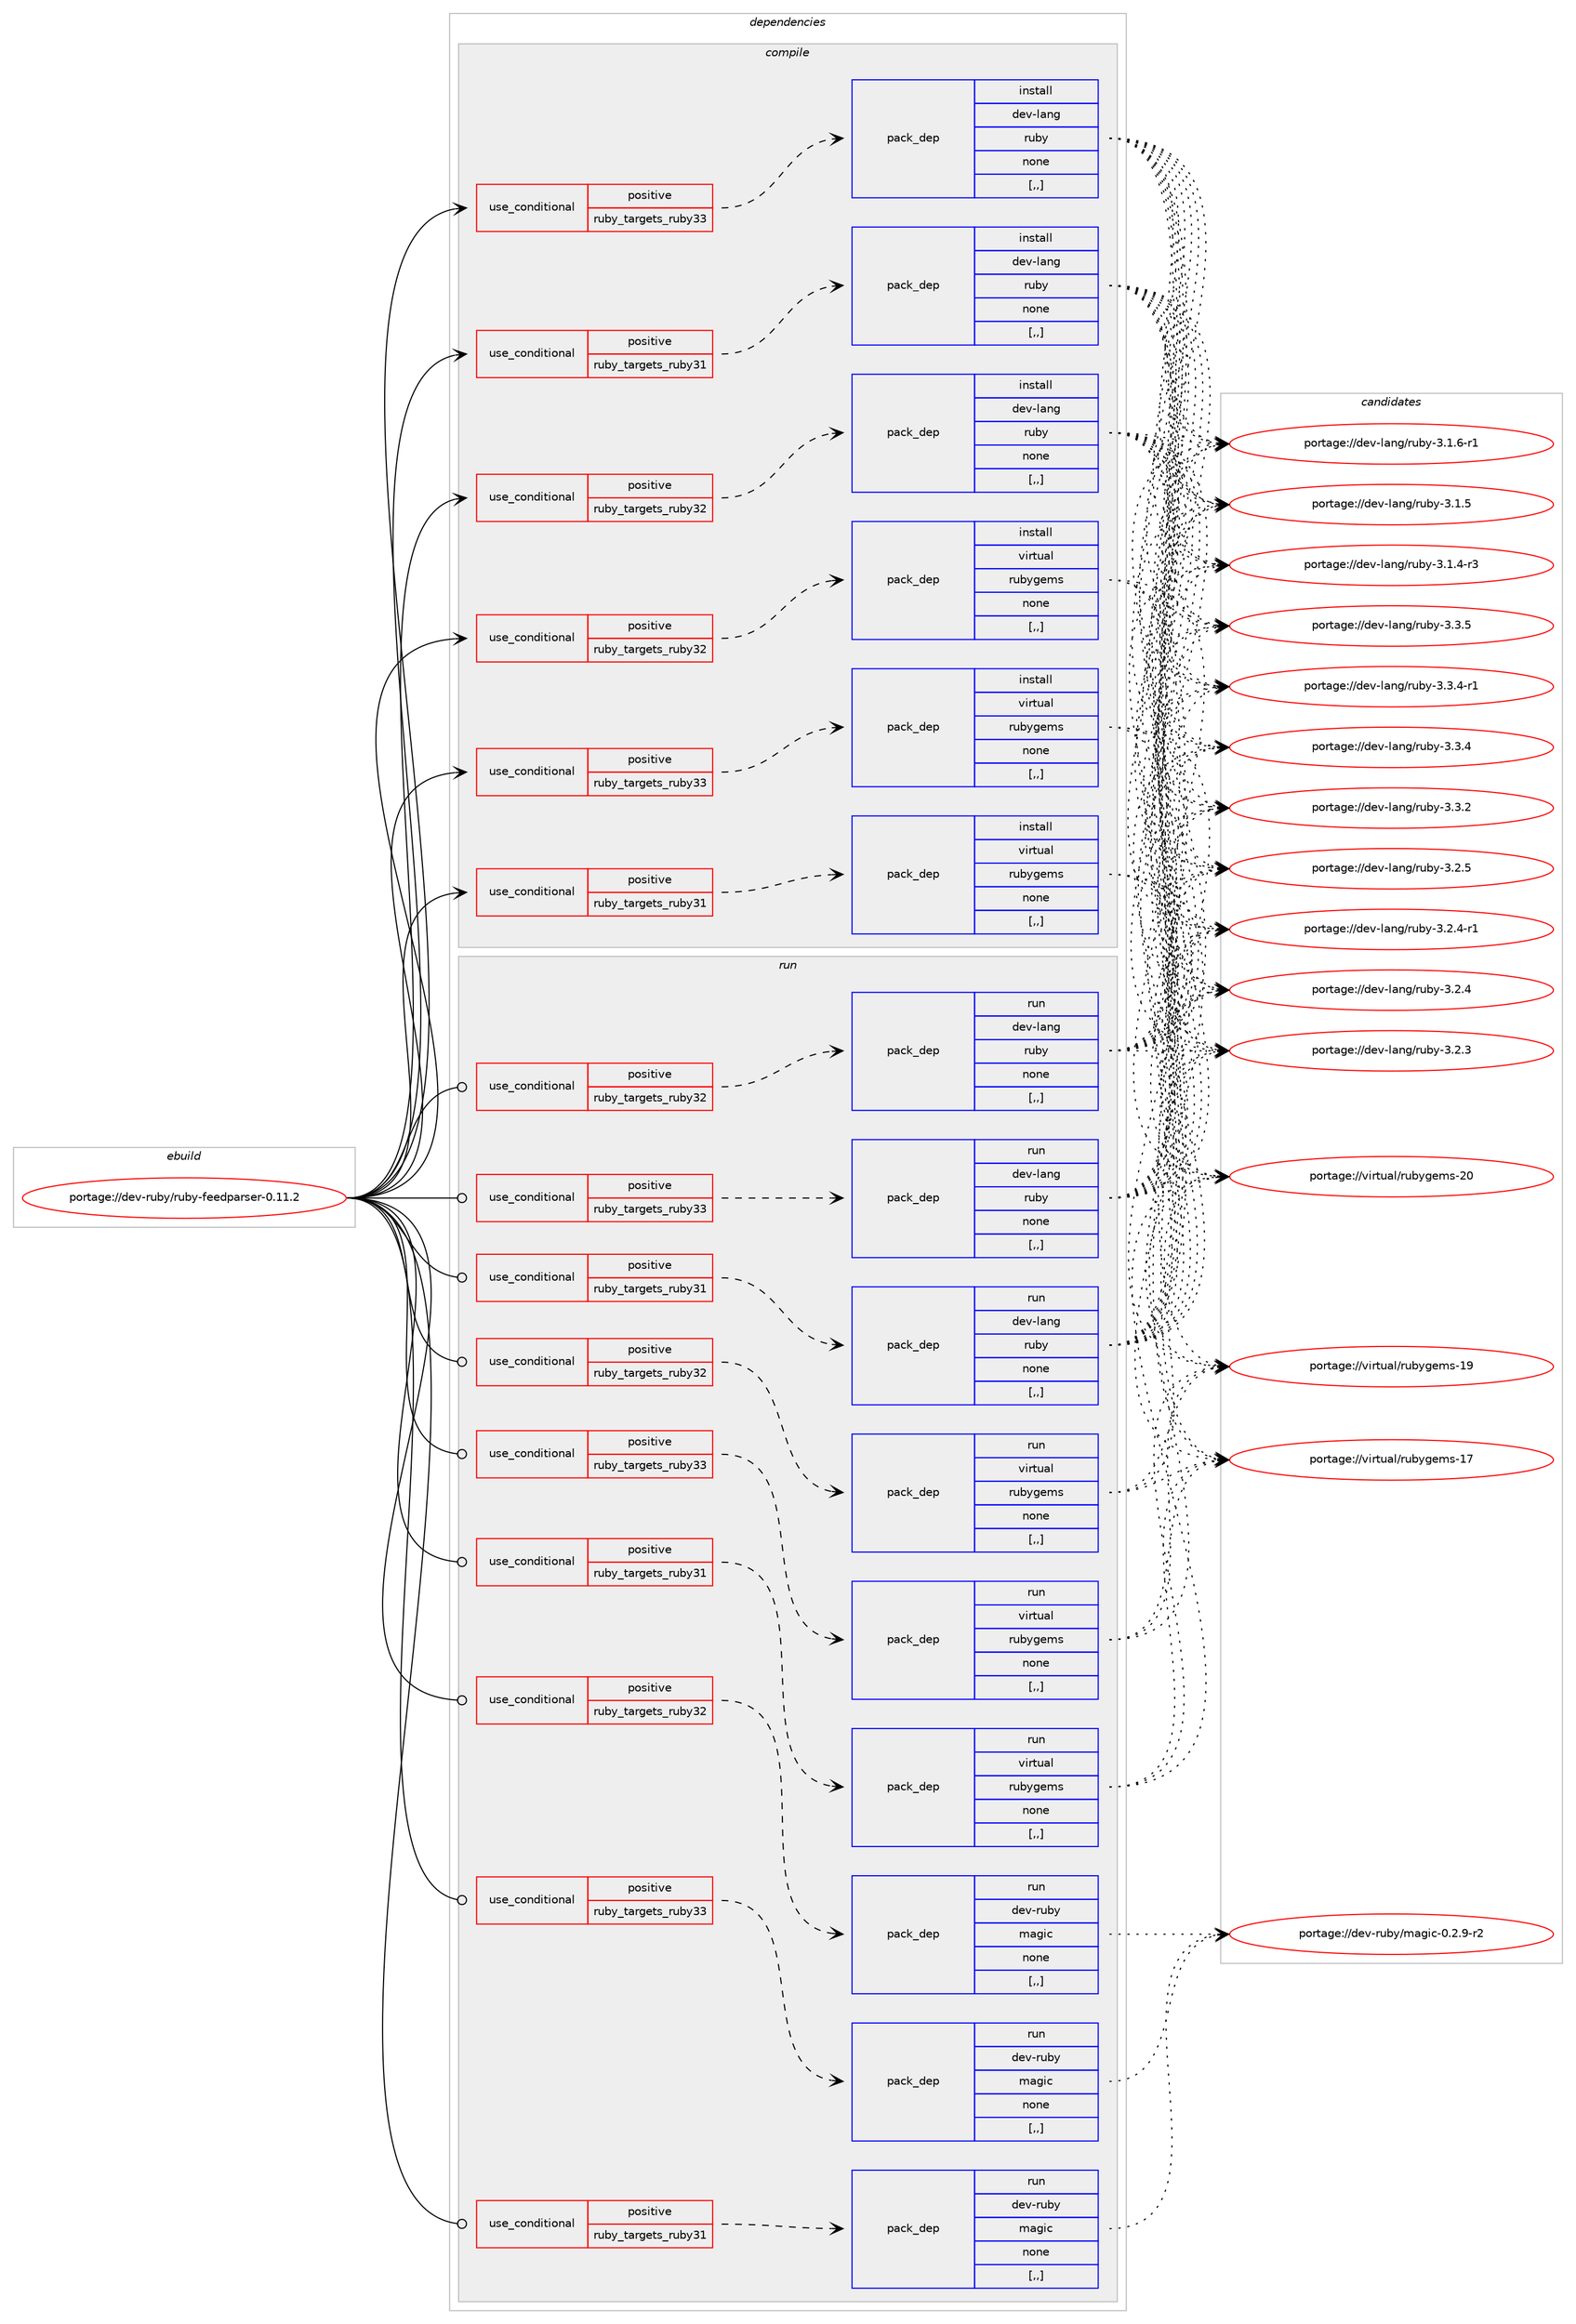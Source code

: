 digraph prolog {

# *************
# Graph options
# *************

newrank=true;
concentrate=true;
compound=true;
graph [rankdir=LR,fontname=Helvetica,fontsize=10,ranksep=1.5];#, ranksep=2.5, nodesep=0.2];
edge  [arrowhead=vee];
node  [fontname=Helvetica,fontsize=10];

# **********
# The ebuild
# **********

subgraph cluster_leftcol {
color=gray;
label=<<i>ebuild</i>>;
id [label="portage://dev-ruby/ruby-feedparser-0.11.2", color=red, width=4, href="../dev-ruby/ruby-feedparser-0.11.2.svg"];
}

# ****************
# The dependencies
# ****************

subgraph cluster_midcol {
color=gray;
label=<<i>dependencies</i>>;
subgraph cluster_compile {
fillcolor="#eeeeee";
style=filled;
label=<<i>compile</i>>;
subgraph cond186528 {
dependency697013 [label=<<TABLE BORDER="0" CELLBORDER="1" CELLSPACING="0" CELLPADDING="4"><TR><TD ROWSPAN="3" CELLPADDING="10">use_conditional</TD></TR><TR><TD>positive</TD></TR><TR><TD>ruby_targets_ruby31</TD></TR></TABLE>>, shape=none, color=red];
subgraph pack505507 {
dependency697014 [label=<<TABLE BORDER="0" CELLBORDER="1" CELLSPACING="0" CELLPADDING="4" WIDTH="220"><TR><TD ROWSPAN="6" CELLPADDING="30">pack_dep</TD></TR><TR><TD WIDTH="110">install</TD></TR><TR><TD>dev-lang</TD></TR><TR><TD>ruby</TD></TR><TR><TD>none</TD></TR><TR><TD>[,,]</TD></TR></TABLE>>, shape=none, color=blue];
}
dependency697013:e -> dependency697014:w [weight=20,style="dashed",arrowhead="vee"];
}
id:e -> dependency697013:w [weight=20,style="solid",arrowhead="vee"];
subgraph cond186529 {
dependency697015 [label=<<TABLE BORDER="0" CELLBORDER="1" CELLSPACING="0" CELLPADDING="4"><TR><TD ROWSPAN="3" CELLPADDING="10">use_conditional</TD></TR><TR><TD>positive</TD></TR><TR><TD>ruby_targets_ruby31</TD></TR></TABLE>>, shape=none, color=red];
subgraph pack505508 {
dependency697016 [label=<<TABLE BORDER="0" CELLBORDER="1" CELLSPACING="0" CELLPADDING="4" WIDTH="220"><TR><TD ROWSPAN="6" CELLPADDING="30">pack_dep</TD></TR><TR><TD WIDTH="110">install</TD></TR><TR><TD>virtual</TD></TR><TR><TD>rubygems</TD></TR><TR><TD>none</TD></TR><TR><TD>[,,]</TD></TR></TABLE>>, shape=none, color=blue];
}
dependency697015:e -> dependency697016:w [weight=20,style="dashed",arrowhead="vee"];
}
id:e -> dependency697015:w [weight=20,style="solid",arrowhead="vee"];
subgraph cond186530 {
dependency697017 [label=<<TABLE BORDER="0" CELLBORDER="1" CELLSPACING="0" CELLPADDING="4"><TR><TD ROWSPAN="3" CELLPADDING="10">use_conditional</TD></TR><TR><TD>positive</TD></TR><TR><TD>ruby_targets_ruby32</TD></TR></TABLE>>, shape=none, color=red];
subgraph pack505509 {
dependency697018 [label=<<TABLE BORDER="0" CELLBORDER="1" CELLSPACING="0" CELLPADDING="4" WIDTH="220"><TR><TD ROWSPAN="6" CELLPADDING="30">pack_dep</TD></TR><TR><TD WIDTH="110">install</TD></TR><TR><TD>dev-lang</TD></TR><TR><TD>ruby</TD></TR><TR><TD>none</TD></TR><TR><TD>[,,]</TD></TR></TABLE>>, shape=none, color=blue];
}
dependency697017:e -> dependency697018:w [weight=20,style="dashed",arrowhead="vee"];
}
id:e -> dependency697017:w [weight=20,style="solid",arrowhead="vee"];
subgraph cond186531 {
dependency697019 [label=<<TABLE BORDER="0" CELLBORDER="1" CELLSPACING="0" CELLPADDING="4"><TR><TD ROWSPAN="3" CELLPADDING="10">use_conditional</TD></TR><TR><TD>positive</TD></TR><TR><TD>ruby_targets_ruby32</TD></TR></TABLE>>, shape=none, color=red];
subgraph pack505510 {
dependency697020 [label=<<TABLE BORDER="0" CELLBORDER="1" CELLSPACING="0" CELLPADDING="4" WIDTH="220"><TR><TD ROWSPAN="6" CELLPADDING="30">pack_dep</TD></TR><TR><TD WIDTH="110">install</TD></TR><TR><TD>virtual</TD></TR><TR><TD>rubygems</TD></TR><TR><TD>none</TD></TR><TR><TD>[,,]</TD></TR></TABLE>>, shape=none, color=blue];
}
dependency697019:e -> dependency697020:w [weight=20,style="dashed",arrowhead="vee"];
}
id:e -> dependency697019:w [weight=20,style="solid",arrowhead="vee"];
subgraph cond186532 {
dependency697021 [label=<<TABLE BORDER="0" CELLBORDER="1" CELLSPACING="0" CELLPADDING="4"><TR><TD ROWSPAN="3" CELLPADDING="10">use_conditional</TD></TR><TR><TD>positive</TD></TR><TR><TD>ruby_targets_ruby33</TD></TR></TABLE>>, shape=none, color=red];
subgraph pack505511 {
dependency697022 [label=<<TABLE BORDER="0" CELLBORDER="1" CELLSPACING="0" CELLPADDING="4" WIDTH="220"><TR><TD ROWSPAN="6" CELLPADDING="30">pack_dep</TD></TR><TR><TD WIDTH="110">install</TD></TR><TR><TD>dev-lang</TD></TR><TR><TD>ruby</TD></TR><TR><TD>none</TD></TR><TR><TD>[,,]</TD></TR></TABLE>>, shape=none, color=blue];
}
dependency697021:e -> dependency697022:w [weight=20,style="dashed",arrowhead="vee"];
}
id:e -> dependency697021:w [weight=20,style="solid",arrowhead="vee"];
subgraph cond186533 {
dependency697023 [label=<<TABLE BORDER="0" CELLBORDER="1" CELLSPACING="0" CELLPADDING="4"><TR><TD ROWSPAN="3" CELLPADDING="10">use_conditional</TD></TR><TR><TD>positive</TD></TR><TR><TD>ruby_targets_ruby33</TD></TR></TABLE>>, shape=none, color=red];
subgraph pack505512 {
dependency697024 [label=<<TABLE BORDER="0" CELLBORDER="1" CELLSPACING="0" CELLPADDING="4" WIDTH="220"><TR><TD ROWSPAN="6" CELLPADDING="30">pack_dep</TD></TR><TR><TD WIDTH="110">install</TD></TR><TR><TD>virtual</TD></TR><TR><TD>rubygems</TD></TR><TR><TD>none</TD></TR><TR><TD>[,,]</TD></TR></TABLE>>, shape=none, color=blue];
}
dependency697023:e -> dependency697024:w [weight=20,style="dashed",arrowhead="vee"];
}
id:e -> dependency697023:w [weight=20,style="solid",arrowhead="vee"];
}
subgraph cluster_compileandrun {
fillcolor="#eeeeee";
style=filled;
label=<<i>compile and run</i>>;
}
subgraph cluster_run {
fillcolor="#eeeeee";
style=filled;
label=<<i>run</i>>;
subgraph cond186534 {
dependency697025 [label=<<TABLE BORDER="0" CELLBORDER="1" CELLSPACING="0" CELLPADDING="4"><TR><TD ROWSPAN="3" CELLPADDING="10">use_conditional</TD></TR><TR><TD>positive</TD></TR><TR><TD>ruby_targets_ruby31</TD></TR></TABLE>>, shape=none, color=red];
subgraph pack505513 {
dependency697026 [label=<<TABLE BORDER="0" CELLBORDER="1" CELLSPACING="0" CELLPADDING="4" WIDTH="220"><TR><TD ROWSPAN="6" CELLPADDING="30">pack_dep</TD></TR><TR><TD WIDTH="110">run</TD></TR><TR><TD>dev-lang</TD></TR><TR><TD>ruby</TD></TR><TR><TD>none</TD></TR><TR><TD>[,,]</TD></TR></TABLE>>, shape=none, color=blue];
}
dependency697025:e -> dependency697026:w [weight=20,style="dashed",arrowhead="vee"];
}
id:e -> dependency697025:w [weight=20,style="solid",arrowhead="odot"];
subgraph cond186535 {
dependency697027 [label=<<TABLE BORDER="0" CELLBORDER="1" CELLSPACING="0" CELLPADDING="4"><TR><TD ROWSPAN="3" CELLPADDING="10">use_conditional</TD></TR><TR><TD>positive</TD></TR><TR><TD>ruby_targets_ruby31</TD></TR></TABLE>>, shape=none, color=red];
subgraph pack505514 {
dependency697028 [label=<<TABLE BORDER="0" CELLBORDER="1" CELLSPACING="0" CELLPADDING="4" WIDTH="220"><TR><TD ROWSPAN="6" CELLPADDING="30">pack_dep</TD></TR><TR><TD WIDTH="110">run</TD></TR><TR><TD>dev-ruby</TD></TR><TR><TD>magic</TD></TR><TR><TD>none</TD></TR><TR><TD>[,,]</TD></TR></TABLE>>, shape=none, color=blue];
}
dependency697027:e -> dependency697028:w [weight=20,style="dashed",arrowhead="vee"];
}
id:e -> dependency697027:w [weight=20,style="solid",arrowhead="odot"];
subgraph cond186536 {
dependency697029 [label=<<TABLE BORDER="0" CELLBORDER="1" CELLSPACING="0" CELLPADDING="4"><TR><TD ROWSPAN="3" CELLPADDING="10">use_conditional</TD></TR><TR><TD>positive</TD></TR><TR><TD>ruby_targets_ruby31</TD></TR></TABLE>>, shape=none, color=red];
subgraph pack505515 {
dependency697030 [label=<<TABLE BORDER="0" CELLBORDER="1" CELLSPACING="0" CELLPADDING="4" WIDTH="220"><TR><TD ROWSPAN="6" CELLPADDING="30">pack_dep</TD></TR><TR><TD WIDTH="110">run</TD></TR><TR><TD>virtual</TD></TR><TR><TD>rubygems</TD></TR><TR><TD>none</TD></TR><TR><TD>[,,]</TD></TR></TABLE>>, shape=none, color=blue];
}
dependency697029:e -> dependency697030:w [weight=20,style="dashed",arrowhead="vee"];
}
id:e -> dependency697029:w [weight=20,style="solid",arrowhead="odot"];
subgraph cond186537 {
dependency697031 [label=<<TABLE BORDER="0" CELLBORDER="1" CELLSPACING="0" CELLPADDING="4"><TR><TD ROWSPAN="3" CELLPADDING="10">use_conditional</TD></TR><TR><TD>positive</TD></TR><TR><TD>ruby_targets_ruby32</TD></TR></TABLE>>, shape=none, color=red];
subgraph pack505516 {
dependency697032 [label=<<TABLE BORDER="0" CELLBORDER="1" CELLSPACING="0" CELLPADDING="4" WIDTH="220"><TR><TD ROWSPAN="6" CELLPADDING="30">pack_dep</TD></TR><TR><TD WIDTH="110">run</TD></TR><TR><TD>dev-lang</TD></TR><TR><TD>ruby</TD></TR><TR><TD>none</TD></TR><TR><TD>[,,]</TD></TR></TABLE>>, shape=none, color=blue];
}
dependency697031:e -> dependency697032:w [weight=20,style="dashed",arrowhead="vee"];
}
id:e -> dependency697031:w [weight=20,style="solid",arrowhead="odot"];
subgraph cond186538 {
dependency697033 [label=<<TABLE BORDER="0" CELLBORDER="1" CELLSPACING="0" CELLPADDING="4"><TR><TD ROWSPAN="3" CELLPADDING="10">use_conditional</TD></TR><TR><TD>positive</TD></TR><TR><TD>ruby_targets_ruby32</TD></TR></TABLE>>, shape=none, color=red];
subgraph pack505517 {
dependency697034 [label=<<TABLE BORDER="0" CELLBORDER="1" CELLSPACING="0" CELLPADDING="4" WIDTH="220"><TR><TD ROWSPAN="6" CELLPADDING="30">pack_dep</TD></TR><TR><TD WIDTH="110">run</TD></TR><TR><TD>dev-ruby</TD></TR><TR><TD>magic</TD></TR><TR><TD>none</TD></TR><TR><TD>[,,]</TD></TR></TABLE>>, shape=none, color=blue];
}
dependency697033:e -> dependency697034:w [weight=20,style="dashed",arrowhead="vee"];
}
id:e -> dependency697033:w [weight=20,style="solid",arrowhead="odot"];
subgraph cond186539 {
dependency697035 [label=<<TABLE BORDER="0" CELLBORDER="1" CELLSPACING="0" CELLPADDING="4"><TR><TD ROWSPAN="3" CELLPADDING="10">use_conditional</TD></TR><TR><TD>positive</TD></TR><TR><TD>ruby_targets_ruby32</TD></TR></TABLE>>, shape=none, color=red];
subgraph pack505518 {
dependency697036 [label=<<TABLE BORDER="0" CELLBORDER="1" CELLSPACING="0" CELLPADDING="4" WIDTH="220"><TR><TD ROWSPAN="6" CELLPADDING="30">pack_dep</TD></TR><TR><TD WIDTH="110">run</TD></TR><TR><TD>virtual</TD></TR><TR><TD>rubygems</TD></TR><TR><TD>none</TD></TR><TR><TD>[,,]</TD></TR></TABLE>>, shape=none, color=blue];
}
dependency697035:e -> dependency697036:w [weight=20,style="dashed",arrowhead="vee"];
}
id:e -> dependency697035:w [weight=20,style="solid",arrowhead="odot"];
subgraph cond186540 {
dependency697037 [label=<<TABLE BORDER="0" CELLBORDER="1" CELLSPACING="0" CELLPADDING="4"><TR><TD ROWSPAN="3" CELLPADDING="10">use_conditional</TD></TR><TR><TD>positive</TD></TR><TR><TD>ruby_targets_ruby33</TD></TR></TABLE>>, shape=none, color=red];
subgraph pack505519 {
dependency697038 [label=<<TABLE BORDER="0" CELLBORDER="1" CELLSPACING="0" CELLPADDING="4" WIDTH="220"><TR><TD ROWSPAN="6" CELLPADDING="30">pack_dep</TD></TR><TR><TD WIDTH="110">run</TD></TR><TR><TD>dev-lang</TD></TR><TR><TD>ruby</TD></TR><TR><TD>none</TD></TR><TR><TD>[,,]</TD></TR></TABLE>>, shape=none, color=blue];
}
dependency697037:e -> dependency697038:w [weight=20,style="dashed",arrowhead="vee"];
}
id:e -> dependency697037:w [weight=20,style="solid",arrowhead="odot"];
subgraph cond186541 {
dependency697039 [label=<<TABLE BORDER="0" CELLBORDER="1" CELLSPACING="0" CELLPADDING="4"><TR><TD ROWSPAN="3" CELLPADDING="10">use_conditional</TD></TR><TR><TD>positive</TD></TR><TR><TD>ruby_targets_ruby33</TD></TR></TABLE>>, shape=none, color=red];
subgraph pack505520 {
dependency697040 [label=<<TABLE BORDER="0" CELLBORDER="1" CELLSPACING="0" CELLPADDING="4" WIDTH="220"><TR><TD ROWSPAN="6" CELLPADDING="30">pack_dep</TD></TR><TR><TD WIDTH="110">run</TD></TR><TR><TD>dev-ruby</TD></TR><TR><TD>magic</TD></TR><TR><TD>none</TD></TR><TR><TD>[,,]</TD></TR></TABLE>>, shape=none, color=blue];
}
dependency697039:e -> dependency697040:w [weight=20,style="dashed",arrowhead="vee"];
}
id:e -> dependency697039:w [weight=20,style="solid",arrowhead="odot"];
subgraph cond186542 {
dependency697041 [label=<<TABLE BORDER="0" CELLBORDER="1" CELLSPACING="0" CELLPADDING="4"><TR><TD ROWSPAN="3" CELLPADDING="10">use_conditional</TD></TR><TR><TD>positive</TD></TR><TR><TD>ruby_targets_ruby33</TD></TR></TABLE>>, shape=none, color=red];
subgraph pack505521 {
dependency697042 [label=<<TABLE BORDER="0" CELLBORDER="1" CELLSPACING="0" CELLPADDING="4" WIDTH="220"><TR><TD ROWSPAN="6" CELLPADDING="30">pack_dep</TD></TR><TR><TD WIDTH="110">run</TD></TR><TR><TD>virtual</TD></TR><TR><TD>rubygems</TD></TR><TR><TD>none</TD></TR><TR><TD>[,,]</TD></TR></TABLE>>, shape=none, color=blue];
}
dependency697041:e -> dependency697042:w [weight=20,style="dashed",arrowhead="vee"];
}
id:e -> dependency697041:w [weight=20,style="solid",arrowhead="odot"];
}
}

# **************
# The candidates
# **************

subgraph cluster_choices {
rank=same;
color=gray;
label=<<i>candidates</i>>;

subgraph choice505507 {
color=black;
nodesep=1;
choice10010111845108971101034711411798121455146514653 [label="portage://dev-lang/ruby-3.3.5", color=red, width=4,href="../dev-lang/ruby-3.3.5.svg"];
choice100101118451089711010347114117981214551465146524511449 [label="portage://dev-lang/ruby-3.3.4-r1", color=red, width=4,href="../dev-lang/ruby-3.3.4-r1.svg"];
choice10010111845108971101034711411798121455146514652 [label="portage://dev-lang/ruby-3.3.4", color=red, width=4,href="../dev-lang/ruby-3.3.4.svg"];
choice10010111845108971101034711411798121455146514650 [label="portage://dev-lang/ruby-3.3.2", color=red, width=4,href="../dev-lang/ruby-3.3.2.svg"];
choice10010111845108971101034711411798121455146504653 [label="portage://dev-lang/ruby-3.2.5", color=red, width=4,href="../dev-lang/ruby-3.2.5.svg"];
choice100101118451089711010347114117981214551465046524511449 [label="portage://dev-lang/ruby-3.2.4-r1", color=red, width=4,href="../dev-lang/ruby-3.2.4-r1.svg"];
choice10010111845108971101034711411798121455146504652 [label="portage://dev-lang/ruby-3.2.4", color=red, width=4,href="../dev-lang/ruby-3.2.4.svg"];
choice10010111845108971101034711411798121455146504651 [label="portage://dev-lang/ruby-3.2.3", color=red, width=4,href="../dev-lang/ruby-3.2.3.svg"];
choice100101118451089711010347114117981214551464946544511449 [label="portage://dev-lang/ruby-3.1.6-r1", color=red, width=4,href="../dev-lang/ruby-3.1.6-r1.svg"];
choice10010111845108971101034711411798121455146494653 [label="portage://dev-lang/ruby-3.1.5", color=red, width=4,href="../dev-lang/ruby-3.1.5.svg"];
choice100101118451089711010347114117981214551464946524511451 [label="portage://dev-lang/ruby-3.1.4-r3", color=red, width=4,href="../dev-lang/ruby-3.1.4-r3.svg"];
dependency697014:e -> choice10010111845108971101034711411798121455146514653:w [style=dotted,weight="100"];
dependency697014:e -> choice100101118451089711010347114117981214551465146524511449:w [style=dotted,weight="100"];
dependency697014:e -> choice10010111845108971101034711411798121455146514652:w [style=dotted,weight="100"];
dependency697014:e -> choice10010111845108971101034711411798121455146514650:w [style=dotted,weight="100"];
dependency697014:e -> choice10010111845108971101034711411798121455146504653:w [style=dotted,weight="100"];
dependency697014:e -> choice100101118451089711010347114117981214551465046524511449:w [style=dotted,weight="100"];
dependency697014:e -> choice10010111845108971101034711411798121455146504652:w [style=dotted,weight="100"];
dependency697014:e -> choice10010111845108971101034711411798121455146504651:w [style=dotted,weight="100"];
dependency697014:e -> choice100101118451089711010347114117981214551464946544511449:w [style=dotted,weight="100"];
dependency697014:e -> choice10010111845108971101034711411798121455146494653:w [style=dotted,weight="100"];
dependency697014:e -> choice100101118451089711010347114117981214551464946524511451:w [style=dotted,weight="100"];
}
subgraph choice505508 {
color=black;
nodesep=1;
choice118105114116117971084711411798121103101109115455048 [label="portage://virtual/rubygems-20", color=red, width=4,href="../virtual/rubygems-20.svg"];
choice118105114116117971084711411798121103101109115454957 [label="portage://virtual/rubygems-19", color=red, width=4,href="../virtual/rubygems-19.svg"];
choice118105114116117971084711411798121103101109115454955 [label="portage://virtual/rubygems-17", color=red, width=4,href="../virtual/rubygems-17.svg"];
dependency697016:e -> choice118105114116117971084711411798121103101109115455048:w [style=dotted,weight="100"];
dependency697016:e -> choice118105114116117971084711411798121103101109115454957:w [style=dotted,weight="100"];
dependency697016:e -> choice118105114116117971084711411798121103101109115454955:w [style=dotted,weight="100"];
}
subgraph choice505509 {
color=black;
nodesep=1;
choice10010111845108971101034711411798121455146514653 [label="portage://dev-lang/ruby-3.3.5", color=red, width=4,href="../dev-lang/ruby-3.3.5.svg"];
choice100101118451089711010347114117981214551465146524511449 [label="portage://dev-lang/ruby-3.3.4-r1", color=red, width=4,href="../dev-lang/ruby-3.3.4-r1.svg"];
choice10010111845108971101034711411798121455146514652 [label="portage://dev-lang/ruby-3.3.4", color=red, width=4,href="../dev-lang/ruby-3.3.4.svg"];
choice10010111845108971101034711411798121455146514650 [label="portage://dev-lang/ruby-3.3.2", color=red, width=4,href="../dev-lang/ruby-3.3.2.svg"];
choice10010111845108971101034711411798121455146504653 [label="portage://dev-lang/ruby-3.2.5", color=red, width=4,href="../dev-lang/ruby-3.2.5.svg"];
choice100101118451089711010347114117981214551465046524511449 [label="portage://dev-lang/ruby-3.2.4-r1", color=red, width=4,href="../dev-lang/ruby-3.2.4-r1.svg"];
choice10010111845108971101034711411798121455146504652 [label="portage://dev-lang/ruby-3.2.4", color=red, width=4,href="../dev-lang/ruby-3.2.4.svg"];
choice10010111845108971101034711411798121455146504651 [label="portage://dev-lang/ruby-3.2.3", color=red, width=4,href="../dev-lang/ruby-3.2.3.svg"];
choice100101118451089711010347114117981214551464946544511449 [label="portage://dev-lang/ruby-3.1.6-r1", color=red, width=4,href="../dev-lang/ruby-3.1.6-r1.svg"];
choice10010111845108971101034711411798121455146494653 [label="portage://dev-lang/ruby-3.1.5", color=red, width=4,href="../dev-lang/ruby-3.1.5.svg"];
choice100101118451089711010347114117981214551464946524511451 [label="portage://dev-lang/ruby-3.1.4-r3", color=red, width=4,href="../dev-lang/ruby-3.1.4-r3.svg"];
dependency697018:e -> choice10010111845108971101034711411798121455146514653:w [style=dotted,weight="100"];
dependency697018:e -> choice100101118451089711010347114117981214551465146524511449:w [style=dotted,weight="100"];
dependency697018:e -> choice10010111845108971101034711411798121455146514652:w [style=dotted,weight="100"];
dependency697018:e -> choice10010111845108971101034711411798121455146514650:w [style=dotted,weight="100"];
dependency697018:e -> choice10010111845108971101034711411798121455146504653:w [style=dotted,weight="100"];
dependency697018:e -> choice100101118451089711010347114117981214551465046524511449:w [style=dotted,weight="100"];
dependency697018:e -> choice10010111845108971101034711411798121455146504652:w [style=dotted,weight="100"];
dependency697018:e -> choice10010111845108971101034711411798121455146504651:w [style=dotted,weight="100"];
dependency697018:e -> choice100101118451089711010347114117981214551464946544511449:w [style=dotted,weight="100"];
dependency697018:e -> choice10010111845108971101034711411798121455146494653:w [style=dotted,weight="100"];
dependency697018:e -> choice100101118451089711010347114117981214551464946524511451:w [style=dotted,weight="100"];
}
subgraph choice505510 {
color=black;
nodesep=1;
choice118105114116117971084711411798121103101109115455048 [label="portage://virtual/rubygems-20", color=red, width=4,href="../virtual/rubygems-20.svg"];
choice118105114116117971084711411798121103101109115454957 [label="portage://virtual/rubygems-19", color=red, width=4,href="../virtual/rubygems-19.svg"];
choice118105114116117971084711411798121103101109115454955 [label="portage://virtual/rubygems-17", color=red, width=4,href="../virtual/rubygems-17.svg"];
dependency697020:e -> choice118105114116117971084711411798121103101109115455048:w [style=dotted,weight="100"];
dependency697020:e -> choice118105114116117971084711411798121103101109115454957:w [style=dotted,weight="100"];
dependency697020:e -> choice118105114116117971084711411798121103101109115454955:w [style=dotted,weight="100"];
}
subgraph choice505511 {
color=black;
nodesep=1;
choice10010111845108971101034711411798121455146514653 [label="portage://dev-lang/ruby-3.3.5", color=red, width=4,href="../dev-lang/ruby-3.3.5.svg"];
choice100101118451089711010347114117981214551465146524511449 [label="portage://dev-lang/ruby-3.3.4-r1", color=red, width=4,href="../dev-lang/ruby-3.3.4-r1.svg"];
choice10010111845108971101034711411798121455146514652 [label="portage://dev-lang/ruby-3.3.4", color=red, width=4,href="../dev-lang/ruby-3.3.4.svg"];
choice10010111845108971101034711411798121455146514650 [label="portage://dev-lang/ruby-3.3.2", color=red, width=4,href="../dev-lang/ruby-3.3.2.svg"];
choice10010111845108971101034711411798121455146504653 [label="portage://dev-lang/ruby-3.2.5", color=red, width=4,href="../dev-lang/ruby-3.2.5.svg"];
choice100101118451089711010347114117981214551465046524511449 [label="portage://dev-lang/ruby-3.2.4-r1", color=red, width=4,href="../dev-lang/ruby-3.2.4-r1.svg"];
choice10010111845108971101034711411798121455146504652 [label="portage://dev-lang/ruby-3.2.4", color=red, width=4,href="../dev-lang/ruby-3.2.4.svg"];
choice10010111845108971101034711411798121455146504651 [label="portage://dev-lang/ruby-3.2.3", color=red, width=4,href="../dev-lang/ruby-3.2.3.svg"];
choice100101118451089711010347114117981214551464946544511449 [label="portage://dev-lang/ruby-3.1.6-r1", color=red, width=4,href="../dev-lang/ruby-3.1.6-r1.svg"];
choice10010111845108971101034711411798121455146494653 [label="portage://dev-lang/ruby-3.1.5", color=red, width=4,href="../dev-lang/ruby-3.1.5.svg"];
choice100101118451089711010347114117981214551464946524511451 [label="portage://dev-lang/ruby-3.1.4-r3", color=red, width=4,href="../dev-lang/ruby-3.1.4-r3.svg"];
dependency697022:e -> choice10010111845108971101034711411798121455146514653:w [style=dotted,weight="100"];
dependency697022:e -> choice100101118451089711010347114117981214551465146524511449:w [style=dotted,weight="100"];
dependency697022:e -> choice10010111845108971101034711411798121455146514652:w [style=dotted,weight="100"];
dependency697022:e -> choice10010111845108971101034711411798121455146514650:w [style=dotted,weight="100"];
dependency697022:e -> choice10010111845108971101034711411798121455146504653:w [style=dotted,weight="100"];
dependency697022:e -> choice100101118451089711010347114117981214551465046524511449:w [style=dotted,weight="100"];
dependency697022:e -> choice10010111845108971101034711411798121455146504652:w [style=dotted,weight="100"];
dependency697022:e -> choice10010111845108971101034711411798121455146504651:w [style=dotted,weight="100"];
dependency697022:e -> choice100101118451089711010347114117981214551464946544511449:w [style=dotted,weight="100"];
dependency697022:e -> choice10010111845108971101034711411798121455146494653:w [style=dotted,weight="100"];
dependency697022:e -> choice100101118451089711010347114117981214551464946524511451:w [style=dotted,weight="100"];
}
subgraph choice505512 {
color=black;
nodesep=1;
choice118105114116117971084711411798121103101109115455048 [label="portage://virtual/rubygems-20", color=red, width=4,href="../virtual/rubygems-20.svg"];
choice118105114116117971084711411798121103101109115454957 [label="portage://virtual/rubygems-19", color=red, width=4,href="../virtual/rubygems-19.svg"];
choice118105114116117971084711411798121103101109115454955 [label="portage://virtual/rubygems-17", color=red, width=4,href="../virtual/rubygems-17.svg"];
dependency697024:e -> choice118105114116117971084711411798121103101109115455048:w [style=dotted,weight="100"];
dependency697024:e -> choice118105114116117971084711411798121103101109115454957:w [style=dotted,weight="100"];
dependency697024:e -> choice118105114116117971084711411798121103101109115454955:w [style=dotted,weight="100"];
}
subgraph choice505513 {
color=black;
nodesep=1;
choice10010111845108971101034711411798121455146514653 [label="portage://dev-lang/ruby-3.3.5", color=red, width=4,href="../dev-lang/ruby-3.3.5.svg"];
choice100101118451089711010347114117981214551465146524511449 [label="portage://dev-lang/ruby-3.3.4-r1", color=red, width=4,href="../dev-lang/ruby-3.3.4-r1.svg"];
choice10010111845108971101034711411798121455146514652 [label="portage://dev-lang/ruby-3.3.4", color=red, width=4,href="../dev-lang/ruby-3.3.4.svg"];
choice10010111845108971101034711411798121455146514650 [label="portage://dev-lang/ruby-3.3.2", color=red, width=4,href="../dev-lang/ruby-3.3.2.svg"];
choice10010111845108971101034711411798121455146504653 [label="portage://dev-lang/ruby-3.2.5", color=red, width=4,href="../dev-lang/ruby-3.2.5.svg"];
choice100101118451089711010347114117981214551465046524511449 [label="portage://dev-lang/ruby-3.2.4-r1", color=red, width=4,href="../dev-lang/ruby-3.2.4-r1.svg"];
choice10010111845108971101034711411798121455146504652 [label="portage://dev-lang/ruby-3.2.4", color=red, width=4,href="../dev-lang/ruby-3.2.4.svg"];
choice10010111845108971101034711411798121455146504651 [label="portage://dev-lang/ruby-3.2.3", color=red, width=4,href="../dev-lang/ruby-3.2.3.svg"];
choice100101118451089711010347114117981214551464946544511449 [label="portage://dev-lang/ruby-3.1.6-r1", color=red, width=4,href="../dev-lang/ruby-3.1.6-r1.svg"];
choice10010111845108971101034711411798121455146494653 [label="portage://dev-lang/ruby-3.1.5", color=red, width=4,href="../dev-lang/ruby-3.1.5.svg"];
choice100101118451089711010347114117981214551464946524511451 [label="portage://dev-lang/ruby-3.1.4-r3", color=red, width=4,href="../dev-lang/ruby-3.1.4-r3.svg"];
dependency697026:e -> choice10010111845108971101034711411798121455146514653:w [style=dotted,weight="100"];
dependency697026:e -> choice100101118451089711010347114117981214551465146524511449:w [style=dotted,weight="100"];
dependency697026:e -> choice10010111845108971101034711411798121455146514652:w [style=dotted,weight="100"];
dependency697026:e -> choice10010111845108971101034711411798121455146514650:w [style=dotted,weight="100"];
dependency697026:e -> choice10010111845108971101034711411798121455146504653:w [style=dotted,weight="100"];
dependency697026:e -> choice100101118451089711010347114117981214551465046524511449:w [style=dotted,weight="100"];
dependency697026:e -> choice10010111845108971101034711411798121455146504652:w [style=dotted,weight="100"];
dependency697026:e -> choice10010111845108971101034711411798121455146504651:w [style=dotted,weight="100"];
dependency697026:e -> choice100101118451089711010347114117981214551464946544511449:w [style=dotted,weight="100"];
dependency697026:e -> choice10010111845108971101034711411798121455146494653:w [style=dotted,weight="100"];
dependency697026:e -> choice100101118451089711010347114117981214551464946524511451:w [style=dotted,weight="100"];
}
subgraph choice505514 {
color=black;
nodesep=1;
choice10010111845114117981214710997103105994548465046574511450 [label="portage://dev-ruby/magic-0.2.9-r2", color=red, width=4,href="../dev-ruby/magic-0.2.9-r2.svg"];
dependency697028:e -> choice10010111845114117981214710997103105994548465046574511450:w [style=dotted,weight="100"];
}
subgraph choice505515 {
color=black;
nodesep=1;
choice118105114116117971084711411798121103101109115455048 [label="portage://virtual/rubygems-20", color=red, width=4,href="../virtual/rubygems-20.svg"];
choice118105114116117971084711411798121103101109115454957 [label="portage://virtual/rubygems-19", color=red, width=4,href="../virtual/rubygems-19.svg"];
choice118105114116117971084711411798121103101109115454955 [label="portage://virtual/rubygems-17", color=red, width=4,href="../virtual/rubygems-17.svg"];
dependency697030:e -> choice118105114116117971084711411798121103101109115455048:w [style=dotted,weight="100"];
dependency697030:e -> choice118105114116117971084711411798121103101109115454957:w [style=dotted,weight="100"];
dependency697030:e -> choice118105114116117971084711411798121103101109115454955:w [style=dotted,weight="100"];
}
subgraph choice505516 {
color=black;
nodesep=1;
choice10010111845108971101034711411798121455146514653 [label="portage://dev-lang/ruby-3.3.5", color=red, width=4,href="../dev-lang/ruby-3.3.5.svg"];
choice100101118451089711010347114117981214551465146524511449 [label="portage://dev-lang/ruby-3.3.4-r1", color=red, width=4,href="../dev-lang/ruby-3.3.4-r1.svg"];
choice10010111845108971101034711411798121455146514652 [label="portage://dev-lang/ruby-3.3.4", color=red, width=4,href="../dev-lang/ruby-3.3.4.svg"];
choice10010111845108971101034711411798121455146514650 [label="portage://dev-lang/ruby-3.3.2", color=red, width=4,href="../dev-lang/ruby-3.3.2.svg"];
choice10010111845108971101034711411798121455146504653 [label="portage://dev-lang/ruby-3.2.5", color=red, width=4,href="../dev-lang/ruby-3.2.5.svg"];
choice100101118451089711010347114117981214551465046524511449 [label="portage://dev-lang/ruby-3.2.4-r1", color=red, width=4,href="../dev-lang/ruby-3.2.4-r1.svg"];
choice10010111845108971101034711411798121455146504652 [label="portage://dev-lang/ruby-3.2.4", color=red, width=4,href="../dev-lang/ruby-3.2.4.svg"];
choice10010111845108971101034711411798121455146504651 [label="portage://dev-lang/ruby-3.2.3", color=red, width=4,href="../dev-lang/ruby-3.2.3.svg"];
choice100101118451089711010347114117981214551464946544511449 [label="portage://dev-lang/ruby-3.1.6-r1", color=red, width=4,href="../dev-lang/ruby-3.1.6-r1.svg"];
choice10010111845108971101034711411798121455146494653 [label="portage://dev-lang/ruby-3.1.5", color=red, width=4,href="../dev-lang/ruby-3.1.5.svg"];
choice100101118451089711010347114117981214551464946524511451 [label="portage://dev-lang/ruby-3.1.4-r3", color=red, width=4,href="../dev-lang/ruby-3.1.4-r3.svg"];
dependency697032:e -> choice10010111845108971101034711411798121455146514653:w [style=dotted,weight="100"];
dependency697032:e -> choice100101118451089711010347114117981214551465146524511449:w [style=dotted,weight="100"];
dependency697032:e -> choice10010111845108971101034711411798121455146514652:w [style=dotted,weight="100"];
dependency697032:e -> choice10010111845108971101034711411798121455146514650:w [style=dotted,weight="100"];
dependency697032:e -> choice10010111845108971101034711411798121455146504653:w [style=dotted,weight="100"];
dependency697032:e -> choice100101118451089711010347114117981214551465046524511449:w [style=dotted,weight="100"];
dependency697032:e -> choice10010111845108971101034711411798121455146504652:w [style=dotted,weight="100"];
dependency697032:e -> choice10010111845108971101034711411798121455146504651:w [style=dotted,weight="100"];
dependency697032:e -> choice100101118451089711010347114117981214551464946544511449:w [style=dotted,weight="100"];
dependency697032:e -> choice10010111845108971101034711411798121455146494653:w [style=dotted,weight="100"];
dependency697032:e -> choice100101118451089711010347114117981214551464946524511451:w [style=dotted,weight="100"];
}
subgraph choice505517 {
color=black;
nodesep=1;
choice10010111845114117981214710997103105994548465046574511450 [label="portage://dev-ruby/magic-0.2.9-r2", color=red, width=4,href="../dev-ruby/magic-0.2.9-r2.svg"];
dependency697034:e -> choice10010111845114117981214710997103105994548465046574511450:w [style=dotted,weight="100"];
}
subgraph choice505518 {
color=black;
nodesep=1;
choice118105114116117971084711411798121103101109115455048 [label="portage://virtual/rubygems-20", color=red, width=4,href="../virtual/rubygems-20.svg"];
choice118105114116117971084711411798121103101109115454957 [label="portage://virtual/rubygems-19", color=red, width=4,href="../virtual/rubygems-19.svg"];
choice118105114116117971084711411798121103101109115454955 [label="portage://virtual/rubygems-17", color=red, width=4,href="../virtual/rubygems-17.svg"];
dependency697036:e -> choice118105114116117971084711411798121103101109115455048:w [style=dotted,weight="100"];
dependency697036:e -> choice118105114116117971084711411798121103101109115454957:w [style=dotted,weight="100"];
dependency697036:e -> choice118105114116117971084711411798121103101109115454955:w [style=dotted,weight="100"];
}
subgraph choice505519 {
color=black;
nodesep=1;
choice10010111845108971101034711411798121455146514653 [label="portage://dev-lang/ruby-3.3.5", color=red, width=4,href="../dev-lang/ruby-3.3.5.svg"];
choice100101118451089711010347114117981214551465146524511449 [label="portage://dev-lang/ruby-3.3.4-r1", color=red, width=4,href="../dev-lang/ruby-3.3.4-r1.svg"];
choice10010111845108971101034711411798121455146514652 [label="portage://dev-lang/ruby-3.3.4", color=red, width=4,href="../dev-lang/ruby-3.3.4.svg"];
choice10010111845108971101034711411798121455146514650 [label="portage://dev-lang/ruby-3.3.2", color=red, width=4,href="../dev-lang/ruby-3.3.2.svg"];
choice10010111845108971101034711411798121455146504653 [label="portage://dev-lang/ruby-3.2.5", color=red, width=4,href="../dev-lang/ruby-3.2.5.svg"];
choice100101118451089711010347114117981214551465046524511449 [label="portage://dev-lang/ruby-3.2.4-r1", color=red, width=4,href="../dev-lang/ruby-3.2.4-r1.svg"];
choice10010111845108971101034711411798121455146504652 [label="portage://dev-lang/ruby-3.2.4", color=red, width=4,href="../dev-lang/ruby-3.2.4.svg"];
choice10010111845108971101034711411798121455146504651 [label="portage://dev-lang/ruby-3.2.3", color=red, width=4,href="../dev-lang/ruby-3.2.3.svg"];
choice100101118451089711010347114117981214551464946544511449 [label="portage://dev-lang/ruby-3.1.6-r1", color=red, width=4,href="../dev-lang/ruby-3.1.6-r1.svg"];
choice10010111845108971101034711411798121455146494653 [label="portage://dev-lang/ruby-3.1.5", color=red, width=4,href="../dev-lang/ruby-3.1.5.svg"];
choice100101118451089711010347114117981214551464946524511451 [label="portage://dev-lang/ruby-3.1.4-r3", color=red, width=4,href="../dev-lang/ruby-3.1.4-r3.svg"];
dependency697038:e -> choice10010111845108971101034711411798121455146514653:w [style=dotted,weight="100"];
dependency697038:e -> choice100101118451089711010347114117981214551465146524511449:w [style=dotted,weight="100"];
dependency697038:e -> choice10010111845108971101034711411798121455146514652:w [style=dotted,weight="100"];
dependency697038:e -> choice10010111845108971101034711411798121455146514650:w [style=dotted,weight="100"];
dependency697038:e -> choice10010111845108971101034711411798121455146504653:w [style=dotted,weight="100"];
dependency697038:e -> choice100101118451089711010347114117981214551465046524511449:w [style=dotted,weight="100"];
dependency697038:e -> choice10010111845108971101034711411798121455146504652:w [style=dotted,weight="100"];
dependency697038:e -> choice10010111845108971101034711411798121455146504651:w [style=dotted,weight="100"];
dependency697038:e -> choice100101118451089711010347114117981214551464946544511449:w [style=dotted,weight="100"];
dependency697038:e -> choice10010111845108971101034711411798121455146494653:w [style=dotted,weight="100"];
dependency697038:e -> choice100101118451089711010347114117981214551464946524511451:w [style=dotted,weight="100"];
}
subgraph choice505520 {
color=black;
nodesep=1;
choice10010111845114117981214710997103105994548465046574511450 [label="portage://dev-ruby/magic-0.2.9-r2", color=red, width=4,href="../dev-ruby/magic-0.2.9-r2.svg"];
dependency697040:e -> choice10010111845114117981214710997103105994548465046574511450:w [style=dotted,weight="100"];
}
subgraph choice505521 {
color=black;
nodesep=1;
choice118105114116117971084711411798121103101109115455048 [label="portage://virtual/rubygems-20", color=red, width=4,href="../virtual/rubygems-20.svg"];
choice118105114116117971084711411798121103101109115454957 [label="portage://virtual/rubygems-19", color=red, width=4,href="../virtual/rubygems-19.svg"];
choice118105114116117971084711411798121103101109115454955 [label="portage://virtual/rubygems-17", color=red, width=4,href="../virtual/rubygems-17.svg"];
dependency697042:e -> choice118105114116117971084711411798121103101109115455048:w [style=dotted,weight="100"];
dependency697042:e -> choice118105114116117971084711411798121103101109115454957:w [style=dotted,weight="100"];
dependency697042:e -> choice118105114116117971084711411798121103101109115454955:w [style=dotted,weight="100"];
}
}

}
